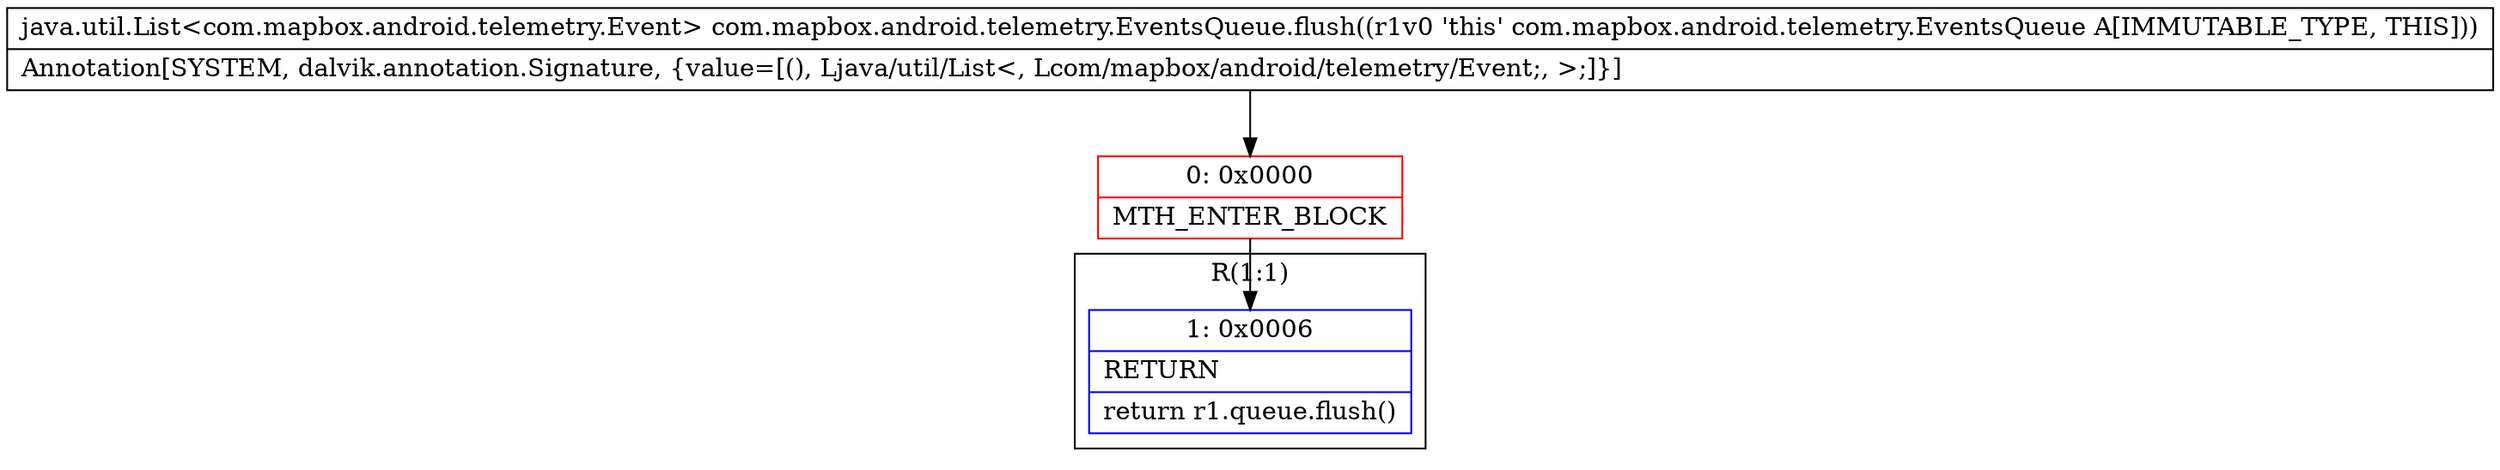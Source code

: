 digraph "CFG forcom.mapbox.android.telemetry.EventsQueue.flush()Ljava\/util\/List;" {
subgraph cluster_Region_1737099024 {
label = "R(1:1)";
node [shape=record,color=blue];
Node_1 [shape=record,label="{1\:\ 0x0006|RETURN\l|return r1.queue.flush()\l}"];
}
Node_0 [shape=record,color=red,label="{0\:\ 0x0000|MTH_ENTER_BLOCK\l}"];
MethodNode[shape=record,label="{java.util.List\<com.mapbox.android.telemetry.Event\> com.mapbox.android.telemetry.EventsQueue.flush((r1v0 'this' com.mapbox.android.telemetry.EventsQueue A[IMMUTABLE_TYPE, THIS]))  | Annotation[SYSTEM, dalvik.annotation.Signature, \{value=[(), Ljava\/util\/List\<, Lcom\/mapbox\/android\/telemetry\/Event;, \>;]\}]\l}"];
MethodNode -> Node_0;
Node_0 -> Node_1;
}

